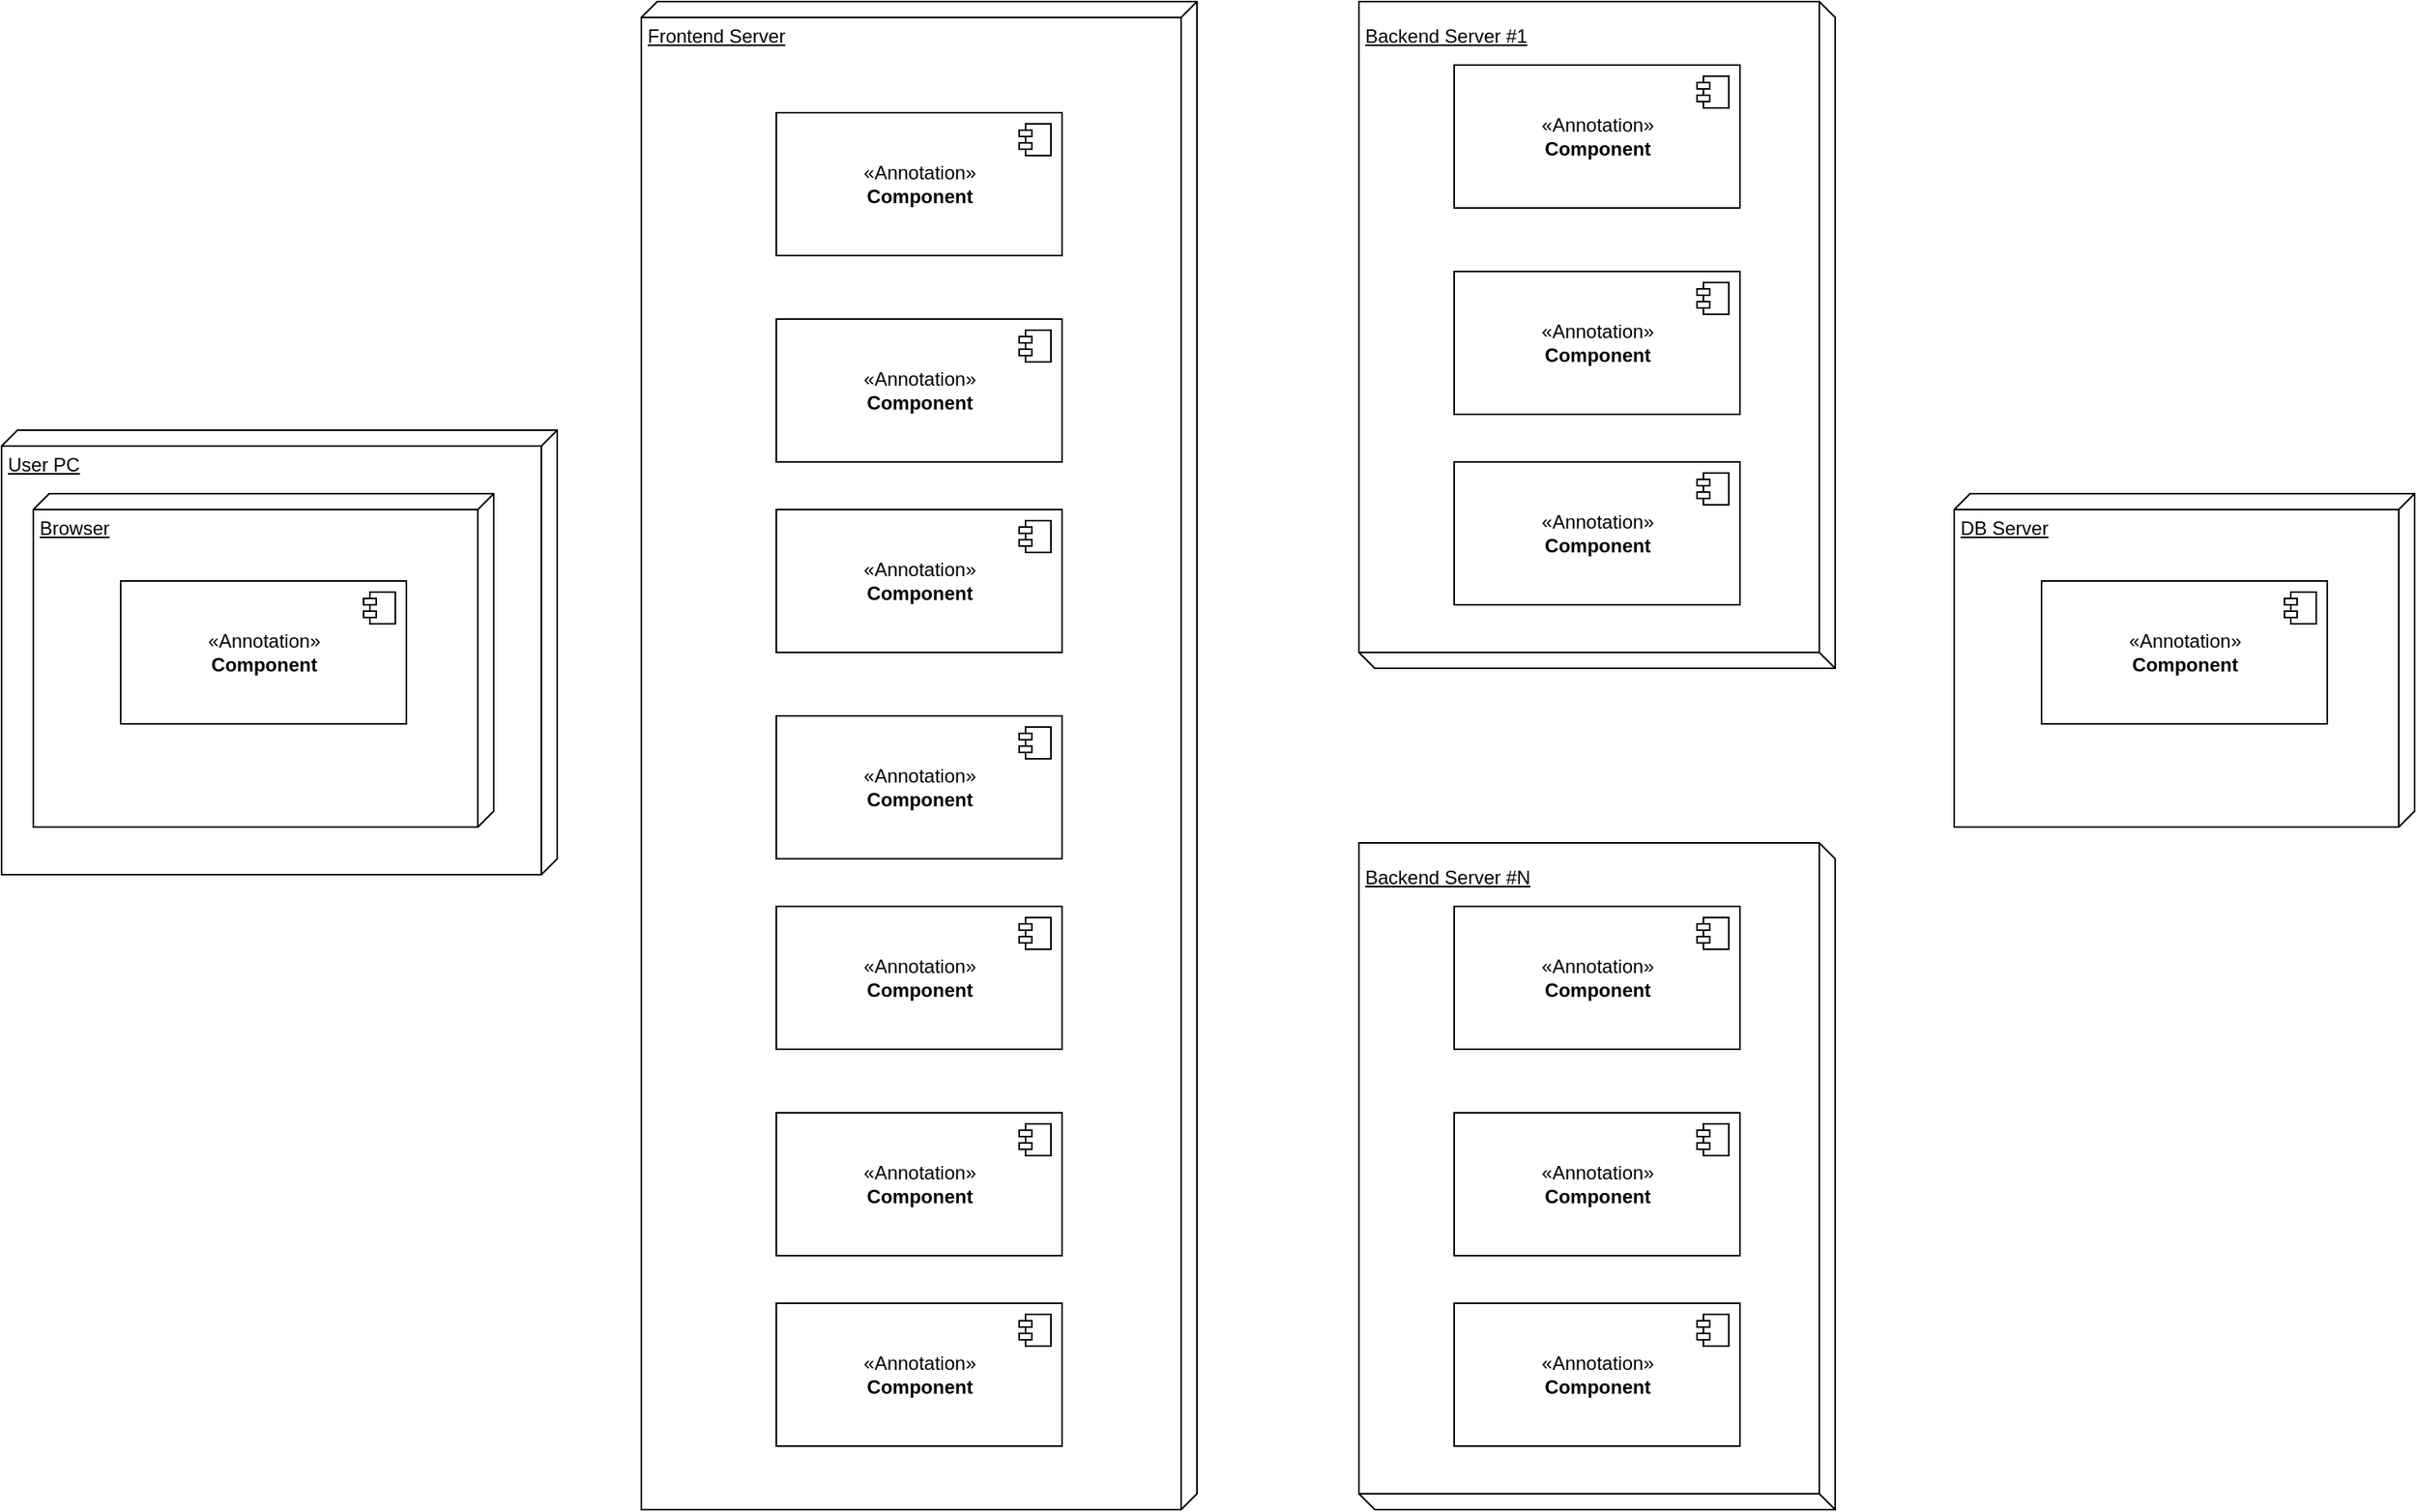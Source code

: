 <mxfile version="12.2.0" type="github" pages="1">
  <diagram name="Page-1" id="b5b7bab2-c9e2-2cf4-8b2a-24fd1a2a6d21">
    <mxGraphModel dx="1939" dy="887" grid="1" gridSize="10" guides="1" tooltips="1" connect="1" arrows="1" fold="1" page="1" pageScale="1" pageWidth="827" pageHeight="1169" background="#ffffff" math="0" shadow="0">
      <root>
        <mxCell id="0"/>
        <mxCell id="1" parent="0"/>
        <mxCell id="oKkt5P_t7uI-S61FeK80-44" value="Backend Server #N" style="verticalAlign=top;align=left;spacingTop=8;spacingLeft=2;spacingRight=12;shape=cube;size=10;direction=west;fontStyle=4;html=1;" vertex="1" parent="1">
          <mxGeometry x="865" y="610" width="300" height="420" as="geometry"/>
        </mxCell>
        <mxCell id="oKkt5P_t7uI-S61FeK80-1" value="User PC" style="verticalAlign=top;align=left;spacingTop=8;spacingLeft=2;spacingRight=12;shape=cube;size=10;direction=south;fontStyle=4;html=1;" vertex="1" parent="1">
          <mxGeometry x="10" y="350" width="350" height="280" as="geometry"/>
        </mxCell>
        <mxCell id="oKkt5P_t7uI-S61FeK80-2" value="Frontend Server" style="verticalAlign=top;align=left;spacingTop=8;spacingLeft=2;spacingRight=12;shape=cube;size=10;direction=south;fontStyle=4;html=1;" vertex="1" parent="1">
          <mxGeometry x="413" y="80" width="350" height="950" as="geometry"/>
        </mxCell>
        <mxCell id="oKkt5P_t7uI-S61FeK80-3" value="Browser" style="verticalAlign=top;align=left;spacingTop=8;spacingLeft=2;spacingRight=12;shape=cube;size=10;direction=south;fontStyle=4;html=1;" vertex="1" parent="1">
          <mxGeometry x="30" y="390" width="290" height="210" as="geometry"/>
        </mxCell>
        <mxCell id="oKkt5P_t7uI-S61FeK80-4" value="&amp;laquo;Annotation&amp;raquo;&lt;br/&gt;&lt;b&gt;Component&lt;/b&gt;" style="html=1;" vertex="1" parent="1">
          <mxGeometry x="85" y="445" width="180" height="90" as="geometry"/>
        </mxCell>
        <mxCell id="oKkt5P_t7uI-S61FeK80-5" value="" style="shape=component;jettyWidth=8;jettyHeight=4;" vertex="1" parent="oKkt5P_t7uI-S61FeK80-4">
          <mxGeometry x="1" width="20" height="20" relative="1" as="geometry">
            <mxPoint x="-27" y="7" as="offset"/>
          </mxGeometry>
        </mxCell>
        <mxCell id="oKkt5P_t7uI-S61FeK80-6" value="&amp;laquo;Annotation&amp;raquo;&lt;br/&gt;&lt;b&gt;Component&lt;/b&gt;" style="html=1;" vertex="1" parent="1">
          <mxGeometry x="498" y="150" width="180" height="90" as="geometry"/>
        </mxCell>
        <mxCell id="oKkt5P_t7uI-S61FeK80-7" value="" style="shape=component;jettyWidth=8;jettyHeight=4;" vertex="1" parent="oKkt5P_t7uI-S61FeK80-6">
          <mxGeometry x="1" width="20" height="20" relative="1" as="geometry">
            <mxPoint x="-27" y="7" as="offset"/>
          </mxGeometry>
        </mxCell>
        <mxCell id="oKkt5P_t7uI-S61FeK80-8" value="&amp;laquo;Annotation&amp;raquo;&lt;br/&gt;&lt;b&gt;Component&lt;/b&gt;" style="html=1;" vertex="1" parent="1">
          <mxGeometry x="498" y="280" width="180" height="90" as="geometry"/>
        </mxCell>
        <mxCell id="oKkt5P_t7uI-S61FeK80-9" value="" style="shape=component;jettyWidth=8;jettyHeight=4;" vertex="1" parent="oKkt5P_t7uI-S61FeK80-8">
          <mxGeometry x="1" width="20" height="20" relative="1" as="geometry">
            <mxPoint x="-27" y="7" as="offset"/>
          </mxGeometry>
        </mxCell>
        <mxCell id="oKkt5P_t7uI-S61FeK80-10" value="&amp;laquo;Annotation&amp;raquo;&lt;br/&gt;&lt;b&gt;Component&lt;/b&gt;" style="html=1;" vertex="1" parent="1">
          <mxGeometry x="498" y="400" width="180" height="90" as="geometry"/>
        </mxCell>
        <mxCell id="oKkt5P_t7uI-S61FeK80-11" value="" style="shape=component;jettyWidth=8;jettyHeight=4;" vertex="1" parent="oKkt5P_t7uI-S61FeK80-10">
          <mxGeometry x="1" width="20" height="20" relative="1" as="geometry">
            <mxPoint x="-27" y="7" as="offset"/>
          </mxGeometry>
        </mxCell>
        <mxCell id="oKkt5P_t7uI-S61FeK80-12" value="&amp;laquo;Annotation&amp;raquo;&lt;br/&gt;&lt;b&gt;Component&lt;/b&gt;" style="html=1;" vertex="1" parent="1">
          <mxGeometry x="498" y="530" width="180" height="90" as="geometry"/>
        </mxCell>
        <mxCell id="oKkt5P_t7uI-S61FeK80-13" value="" style="shape=component;jettyWidth=8;jettyHeight=4;" vertex="1" parent="oKkt5P_t7uI-S61FeK80-12">
          <mxGeometry x="1" width="20" height="20" relative="1" as="geometry">
            <mxPoint x="-27" y="7" as="offset"/>
          </mxGeometry>
        </mxCell>
        <mxCell id="oKkt5P_t7uI-S61FeK80-14" value="&amp;laquo;Annotation&amp;raquo;&lt;br/&gt;&lt;b&gt;Component&lt;/b&gt;" style="html=1;" vertex="1" parent="1">
          <mxGeometry x="498" y="650" width="180" height="90" as="geometry"/>
        </mxCell>
        <mxCell id="oKkt5P_t7uI-S61FeK80-15" value="" style="shape=component;jettyWidth=8;jettyHeight=4;" vertex="1" parent="oKkt5P_t7uI-S61FeK80-14">
          <mxGeometry x="1" width="20" height="20" relative="1" as="geometry">
            <mxPoint x="-27" y="7" as="offset"/>
          </mxGeometry>
        </mxCell>
        <mxCell id="oKkt5P_t7uI-S61FeK80-16" value="&amp;laquo;Annotation&amp;raquo;&lt;br/&gt;&lt;b&gt;Component&lt;/b&gt;" style="html=1;" vertex="1" parent="1">
          <mxGeometry x="498" y="780" width="180" height="90" as="geometry"/>
        </mxCell>
        <mxCell id="oKkt5P_t7uI-S61FeK80-17" value="" style="shape=component;jettyWidth=8;jettyHeight=4;" vertex="1" parent="oKkt5P_t7uI-S61FeK80-16">
          <mxGeometry x="1" width="20" height="20" relative="1" as="geometry">
            <mxPoint x="-27" y="7" as="offset"/>
          </mxGeometry>
        </mxCell>
        <mxCell id="oKkt5P_t7uI-S61FeK80-22" value="&amp;laquo;Annotation&amp;raquo;&lt;br/&gt;&lt;b&gt;Component&lt;/b&gt;" style="html=1;" vertex="1" parent="1">
          <mxGeometry x="498" y="900" width="180" height="90" as="geometry"/>
        </mxCell>
        <mxCell id="oKkt5P_t7uI-S61FeK80-23" value="" style="shape=component;jettyWidth=8;jettyHeight=4;" vertex="1" parent="oKkt5P_t7uI-S61FeK80-22">
          <mxGeometry x="1" width="20" height="20" relative="1" as="geometry">
            <mxPoint x="-27" y="7" as="offset"/>
          </mxGeometry>
        </mxCell>
        <mxCell id="oKkt5P_t7uI-S61FeK80-33" value="&amp;laquo;Annotation&amp;raquo;&lt;br/&gt;&lt;b&gt;Component&lt;/b&gt;" style="html=1;" vertex="1" parent="1">
          <mxGeometry x="925" y="650" width="180" height="90" as="geometry"/>
        </mxCell>
        <mxCell id="oKkt5P_t7uI-S61FeK80-34" value="" style="shape=component;jettyWidth=8;jettyHeight=4;" vertex="1" parent="oKkt5P_t7uI-S61FeK80-33">
          <mxGeometry x="1" width="20" height="20" relative="1" as="geometry">
            <mxPoint x="-27" y="7" as="offset"/>
          </mxGeometry>
        </mxCell>
        <mxCell id="oKkt5P_t7uI-S61FeK80-35" value="&amp;laquo;Annotation&amp;raquo;&lt;br/&gt;&lt;b&gt;Component&lt;/b&gt;" style="html=1;" vertex="1" parent="1">
          <mxGeometry x="925" y="780" width="180" height="90" as="geometry"/>
        </mxCell>
        <mxCell id="oKkt5P_t7uI-S61FeK80-36" value="" style="shape=component;jettyWidth=8;jettyHeight=4;" vertex="1" parent="oKkt5P_t7uI-S61FeK80-35">
          <mxGeometry x="1" width="20" height="20" relative="1" as="geometry">
            <mxPoint x="-27" y="7" as="offset"/>
          </mxGeometry>
        </mxCell>
        <mxCell id="oKkt5P_t7uI-S61FeK80-37" value="&amp;laquo;Annotation&amp;raquo;&lt;br/&gt;&lt;b&gt;Component&lt;/b&gt;" style="html=1;" vertex="1" parent="1">
          <mxGeometry x="925" y="900" width="180" height="90" as="geometry"/>
        </mxCell>
        <mxCell id="oKkt5P_t7uI-S61FeK80-38" value="" style="shape=component;jettyWidth=8;jettyHeight=4;" vertex="1" parent="oKkt5P_t7uI-S61FeK80-37">
          <mxGeometry x="1" width="20" height="20" relative="1" as="geometry">
            <mxPoint x="-27" y="7" as="offset"/>
          </mxGeometry>
        </mxCell>
        <mxCell id="oKkt5P_t7uI-S61FeK80-39" value="DB Server" style="verticalAlign=top;align=left;spacingTop=8;spacingLeft=2;spacingRight=12;shape=cube;size=10;direction=south;fontStyle=4;html=1;" vertex="1" parent="1">
          <mxGeometry x="1240" y="390" width="290" height="210" as="geometry"/>
        </mxCell>
        <mxCell id="oKkt5P_t7uI-S61FeK80-40" value="&amp;laquo;Annotation&amp;raquo;&lt;br/&gt;&lt;b&gt;Component&lt;/b&gt;" style="html=1;" vertex="1" parent="1">
          <mxGeometry x="1295" y="445" width="180" height="90" as="geometry"/>
        </mxCell>
        <mxCell id="oKkt5P_t7uI-S61FeK80-41" value="" style="shape=component;jettyWidth=8;jettyHeight=4;" vertex="1" parent="oKkt5P_t7uI-S61FeK80-40">
          <mxGeometry x="1" width="20" height="20" relative="1" as="geometry">
            <mxPoint x="-27" y="7" as="offset"/>
          </mxGeometry>
        </mxCell>
        <mxCell id="oKkt5P_t7uI-S61FeK80-48" value="Backend Server #1" style="verticalAlign=top;align=left;spacingTop=8;spacingLeft=2;spacingRight=12;shape=cube;size=10;direction=west;fontStyle=4;html=1;" vertex="1" parent="1">
          <mxGeometry x="865" y="80" width="300" height="420" as="geometry"/>
        </mxCell>
        <mxCell id="oKkt5P_t7uI-S61FeK80-49" value="&amp;laquo;Annotation&amp;raquo;&lt;br/&gt;&lt;b&gt;Component&lt;/b&gt;" style="html=1;" vertex="1" parent="1">
          <mxGeometry x="925" y="120" width="180" height="90" as="geometry"/>
        </mxCell>
        <mxCell id="oKkt5P_t7uI-S61FeK80-50" value="" style="shape=component;jettyWidth=8;jettyHeight=4;" vertex="1" parent="oKkt5P_t7uI-S61FeK80-49">
          <mxGeometry x="1" width="20" height="20" relative="1" as="geometry">
            <mxPoint x="-27" y="7" as="offset"/>
          </mxGeometry>
        </mxCell>
        <mxCell id="oKkt5P_t7uI-S61FeK80-51" value="&amp;laquo;Annotation&amp;raquo;&lt;br/&gt;&lt;b&gt;Component&lt;/b&gt;" style="html=1;" vertex="1" parent="1">
          <mxGeometry x="925" y="250" width="180" height="90" as="geometry"/>
        </mxCell>
        <mxCell id="oKkt5P_t7uI-S61FeK80-52" value="" style="shape=component;jettyWidth=8;jettyHeight=4;" vertex="1" parent="oKkt5P_t7uI-S61FeK80-51">
          <mxGeometry x="1" width="20" height="20" relative="1" as="geometry">
            <mxPoint x="-27" y="7" as="offset"/>
          </mxGeometry>
        </mxCell>
        <mxCell id="oKkt5P_t7uI-S61FeK80-53" value="&amp;laquo;Annotation&amp;raquo;&lt;br/&gt;&lt;b&gt;Component&lt;/b&gt;" style="html=1;" vertex="1" parent="1">
          <mxGeometry x="925" y="370" width="180" height="90" as="geometry"/>
        </mxCell>
        <mxCell id="oKkt5P_t7uI-S61FeK80-54" value="" style="shape=component;jettyWidth=8;jettyHeight=4;" vertex="1" parent="oKkt5P_t7uI-S61FeK80-53">
          <mxGeometry x="1" width="20" height="20" relative="1" as="geometry">
            <mxPoint x="-27" y="7" as="offset"/>
          </mxGeometry>
        </mxCell>
      </root>
    </mxGraphModel>
  </diagram>
</mxfile>
